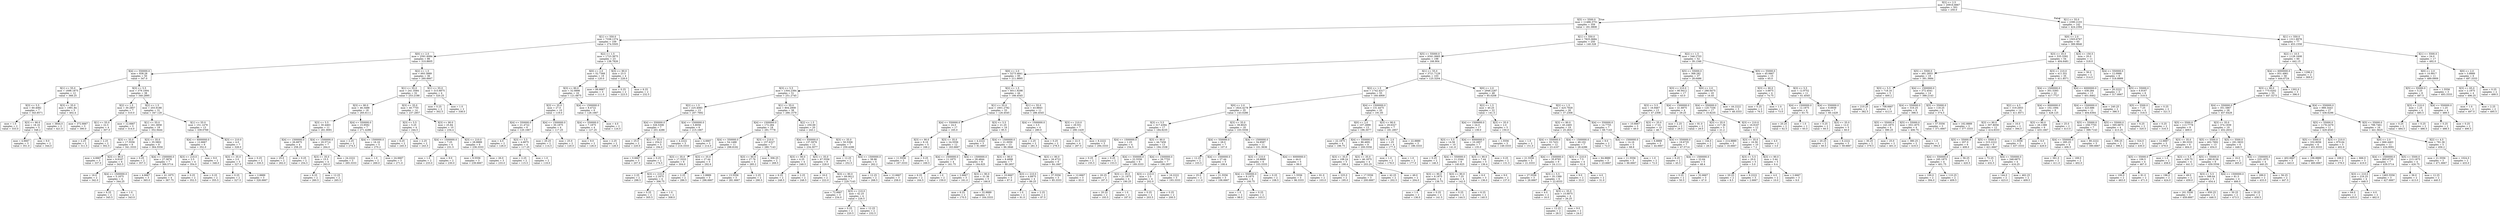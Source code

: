 digraph Tree {
node [shape=box] ;
0 [label="X[2] <= 2.5\nmse = 20916.6667\nsamples = 501\nvalue = 250.0"] ;
1 [label="X[5] <= 5500.0\nmse = 11486.3751\nsamples = 359\nvalue = 181.0808"] ;
0 -> 1 [labeldistance=2.5, labelangle=45, headlabel="True"] ;
2 [label="X[1] <= 550.0\nmse = 7338.1374\nsamples = 109\nvalue = 274.5505"] ;
1 -> 2 ;
3 [label="X[0] <= 2.0\nmse = 2591.6084\nsamples = 86\nvalue = 310.8605"] ;
2 -> 3 ;
4 [label="X[4] <= 550000.0\nmse = 838.28\nsamples = 50\nvalue = 347.0"] ;
3 -> 4 ;
5 [label="X[1] <= 55.0\nmse = 1698.1875\nsamples = 12\nvalue = 368.25"] ;
4 -> 5 ;
6 [label="X[3] <= 5.5\nmse = 60.4082\nsamples = 7\nvalue = 343.8571"] ;
5 -> 6 ;
7 [label="mse = 1.0\nsamples = 2\nvalue = 333.0"] ;
6 -> 7 ;
8 [label="X[3] <= 90.0\nmse = 18.16\nsamples = 5\nvalue = 348.2"] ;
6 -> 8 ;
9 [label="mse = 4.6667\nsamples = 3\nvalue = 351.0"] ;
8 -> 9 ;
10 [label="mse = 9.0\nsamples = 2\nvalue = 344.0"] ;
8 -> 10 ;
11 [label="X[3] <= 35.0\nmse = 1991.84\nsamples = 5\nvalue = 402.4"] ;
5 -> 11 ;
12 [label="mse = 3844.0\nsamples = 2\nvalue = 421.0"] ;
11 -> 12 ;
13 [label="mse = 372.6667\nsamples = 3\nvalue = 390.0"] ;
11 -> 13 ;
14 [label="X[3] <= 5.5\nmse = 379.1004\nsamples = 38\nvalue = 340.2895"] ;
4 -> 14 ;
15 [label="X[2] <= 1.5\nmse = 30.2857\nsamples = 7\nvalue = 310.0"] ;
14 -> 15 ;
16 [label="X[1] <= 55.0\nmse = 22.5\nsamples = 4\nvalue = 307.0"] ;
15 -> 16 ;
17 [label="mse = 2.25\nsamples = 2\nvalue = 311.5"] ;
16 -> 17 ;
18 [label="mse = 2.25\nsamples = 2\nvalue = 302.5"] ;
16 -> 18 ;
19 [label="mse = 12.6667\nsamples = 3\nvalue = 314.0"] ;
15 -> 19 ;
20 [label="X[2] <= 1.5\nmse = 203.9188\nsamples = 31\nvalue = 347.129"] ;
14 -> 20 ;
21 [label="X[1] <= 55.0\nmse = 161.3858\nsamples = 18\nvalue = 352.9444"] ;
20 -> 21 ;
22 [label="X[3] <= 35.0\nmse = 17.5556\nsamples = 9\nvalue = 341.3333"] ;
21 -> 22 ;
23 [label="mse = 4.6667\nsamples = 3\nvalue = 337.0"] ;
22 -> 23 ;
24 [label="X[3] <= 90.0\nmse = 9.9167\nsamples = 6\nvalue = 343.5"] ;
22 -> 24 ;
25 [label="mse = 16.0\nsamples = 2\nvalue = 342.0"] ;
24 -> 25 ;
26 [label="X[4] <= 1500000.0\nmse = 5.1875\nsamples = 4\nvalue = 344.25"] ;
24 -> 26 ;
27 [label="mse = 6.25\nsamples = 2\nvalue = 345.5"] ;
26 -> 27 ;
28 [label="mse = 1.0\nsamples = 2\nvalue = 343.0"] ;
26 -> 28 ;
29 [label="X[3] <= 35.0\nmse = 35.5802\nsamples = 9\nvalue = 364.5556"] ;
21 -> 29 ;
30 [label="mse = 0.25\nsamples = 2\nvalue = 357.5"] ;
29 -> 30 ;
31 [label="X[4] <= 1500000.0\nmse = 27.3878\nsamples = 7\nvalue = 366.5714"] ;
29 -> 31 ;
32 [label="mse = 4.6667\nsamples = 3\nvalue = 365.0"] ;
31 -> 32 ;
33 [label="mse = 41.1875\nsamples = 4\nvalue = 367.75"] ;
31 -> 33 ;
34 [label="X[1] <= 55.0\nmse = 151.1479\nsamples = 13\nvalue = 339.0769"] ;
20 -> 34 ;
35 [label="X[4] <= 6000000.0\nmse = 12.6667\nsamples = 6\nvalue = 352.0"] ;
34 -> 35 ;
36 [label="X[3] <= 210.0\nmse = 2.5\nsamples = 4\nvalue = 354.0"] ;
35 -> 36 ;
37 [label="mse = 0.25\nsamples = 2\nvalue = 352.5"] ;
36 -> 37 ;
38 [label="mse = 0.25\nsamples = 2\nvalue = 355.5"] ;
36 -> 38 ;
39 [label="mse = 9.0\nsamples = 2\nvalue = 348.0"] ;
35 -> 39 ;
40 [label="X[3] <= 210.0\nmse = 4.0\nsamples = 7\nvalue = 328.0"] ;
34 -> 40 ;
41 [label="X[3] <= 35.0\nmse = 2.0\nsamples = 5\nvalue = 327.0"] ;
40 -> 41 ;
42 [label="mse = 0.25\nsamples = 2\nvalue = 327.5"] ;
41 -> 42 ;
43 [label="mse = 2.8889\nsamples = 3\nvalue = 326.6667"] ;
41 -> 43 ;
44 [label="mse = 0.25\nsamples = 2\nvalue = 330.5"] ;
40 -> 44 ;
45 [label="X[2] <= 1.5\nmse = 693.3889\nsamples = 36\nvalue = 260.6667"] ;
3 -> 45 ;
46 [label="X[1] <= 55.0\nmse = 241.3584\nsamples = 32\nvalue = 253.2188"] ;
45 -> 46 ;
47 [label="X[3] <= 90.0\nmse = 46.3488\nsamples = 18\nvalue = 265.6111"] ;
46 -> 47 ;
48 [label="X[3] <= 5.5\nmse = 30.4463\nsamples = 11\nvalue = 261.9091"] ;
47 -> 48 ;
49 [label="X[4] <= 1500000.0\nmse = 26.6875\nsamples = 4\nvalue = 258.25"] ;
48 -> 49 ;
50 [label="mse = 25.0\nsamples = 2\nvalue = 262.0"] ;
49 -> 50 ;
51 [label="mse = 0.25\nsamples = 2\nvalue = 254.5"] ;
49 -> 51 ;
52 [label="X[4] <= 1500000.0\nmse = 20.5714\nsamples = 7\nvalue = 264.0"] ;
48 -> 52 ;
53 [label="X[3] <= 35.0\nmse = 15.5\nsamples = 4\nvalue = 263.0"] ;
52 -> 53 ;
54 [label="mse = 6.25\nsamples = 2\nvalue = 260.5"] ;
53 -> 54 ;
55 [label="mse = 12.25\nsamples = 2\nvalue = 265.5"] ;
53 -> 55 ;
56 [label="mse = 24.2222\nsamples = 3\nvalue = 265.3333"] ;
52 -> 56 ;
57 [label="X[4] <= 550000.0\nmse = 15.9592\nsamples = 7\nvalue = 271.4286"] ;
47 -> 57 ;
58 [label="mse = 2.25\nsamples = 2\nvalue = 274.5"] ;
57 -> 58 ;
59 [label="X[4] <= 1500000.0\nmse = 16.16\nsamples = 5\nvalue = 270.2"] ;
57 -> 59 ;
60 [label="mse = 1.0\nsamples = 2\nvalue = 269.0"] ;
59 -> 60 ;
61 [label="mse = 24.6667\nsamples = 3\nvalue = 271.0"] ;
59 -> 61 ;
62 [label="X[3] <= 35.0\nmse = 40.7755\nsamples = 14\nvalue = 237.2857"] ;
46 -> 62 ;
63 [label="X[3] <= 5.5\nmse = 5.25\nsamples = 4\nvalue = 244.5"] ;
62 -> 63 ;
64 [label="mse = 6.25\nsamples = 2\nvalue = 245.5"] ;
63 -> 64 ;
65 [label="mse = 2.25\nsamples = 2\nvalue = 243.5"] ;
63 -> 65 ;
66 [label="X[3] <= 90.0\nmse = 25.84\nsamples = 10\nvalue = 234.4"] ;
62 -> 66 ;
67 [label="X[4] <= 1500000.0\nmse = 7.25\nsamples = 4\nvalue = 231.5"] ;
66 -> 67 ;
68 [label="mse = 1.0\nsamples = 2\nvalue = 233.0"] ;
67 -> 68 ;
69 [label="mse = 9.0\nsamples = 2\nvalue = 230.0"] ;
67 -> 69 ;
70 [label="X[3] <= 210.0\nmse = 28.8889\nsamples = 6\nvalue = 236.3333"] ;
66 -> 70 ;
71 [label="mse = 9.5556\nsamples = 3\nvalue = 239.6667"] ;
70 -> 71 ;
72 [label="mse = 26.0\nsamples = 3\nvalue = 233.0"] ;
70 -> 72 ;
73 [label="X[1] <= 55.0\nmse = 315.6875\nsamples = 4\nvalue = 320.25"] ;
45 -> 73 ;
74 [label="mse = 0.25\nsamples = 2\nvalue = 302.5"] ;
73 -> 74 ;
75 [label="mse = 1.0\nsamples = 2\nvalue = 338.0"] ;
73 -> 75 ;
76 [label="X[2] <= 1.5\nmse = 1723.3875\nsamples = 23\nvalue = 138.7826"] ;
2 -> 76 ;
77 [label="X[0] <= 2.0\nmse = 52.7368\nsamples = 19\nvalue = 120.0"] ;
76 -> 77 ;
78 [label="X[3] <= 90.0\nmse = 32.0898\nsamples = 16\nvalue = 121.6875"] ;
77 -> 78 ;
79 [label="X[3] <= 35.0\nmse = 27.0\nsamples = 10\nvalue = 119.0"] ;
78 -> 79 ;
80 [label="X[4] <= 550000.0\nmse = 21.4722\nsamples = 6\nvalue = 120.1667"] ;
79 -> 80 ;
81 [label="mse = 4.0\nsamples = 2\nvalue = 126.0"] ;
80 -> 81 ;
82 [label="X[3] <= 5.5\nmse = 4.6875\nsamples = 4\nvalue = 117.25"] ;
80 -> 82 ;
83 [label="mse = 2.25\nsamples = 2\nvalue = 115.5"] ;
82 -> 83 ;
84 [label="mse = 1.0\nsamples = 2\nvalue = 119.0"] ;
82 -> 84 ;
85 [label="X[4] <= 1500000.0\nmse = 30.1875\nsamples = 4\nvalue = 117.25"] ;
79 -> 85 ;
86 [label="mse = 20.25\nsamples = 2\nvalue = 114.5"] ;
85 -> 86 ;
87 [label="mse = 25.0\nsamples = 2\nvalue = 120.0"] ;
85 -> 87 ;
88 [label="X[4] <= 1500000.0\nmse = 8.4722\nsamples = 6\nvalue = 126.1667"] ;
78 -> 88 ;
89 [label="X[4] <= 550000.0\nmse = 7.1875\nsamples = 4\nvalue = 127.25"] ;
88 -> 89 ;
90 [label="mse = 9.0\nsamples = 2\nvalue = 126.0"] ;
89 -> 90 ;
91 [label="mse = 2.25\nsamples = 2\nvalue = 128.5"] ;
89 -> 91 ;
92 [label="mse = 4.0\nsamples = 2\nvalue = 124.0"] ;
88 -> 92 ;
93 [label="mse = 66.6667\nsamples = 3\nvalue = 111.0"] ;
77 -> 93 ;
94 [label="X[3] <= 90.0\nmse = 23.5\nsamples = 4\nvalue = 228.0"] ;
76 -> 94 ;
95 [label="mse = 0.25\nsamples = 2\nvalue = 223.5"] ;
94 -> 95 ;
96 [label="mse = 6.25\nsamples = 2\nvalue = 232.5"] ;
94 -> 96 ;
97 [label="X[1] <= 550.0\nmse = 7825.0684\nsamples = 250\nvalue = 140.328"] ;
1 -> 97 ;
98 [label="X[5] <= 55000.0\nmse = 6341.0665\nsamples = 198\nvalue = 166.904"] ;
97 -> 98 ;
99 [label="X[0] <= 2.0\nmse = 5273.4841\nsamples = 95\nvalue = 211.9895"] ;
98 -> 99 ;
100 [label="X[3] <= 5.5\nmse = 1304.2384\nsamples = 51\nvalue = 251.2745"] ;
99 -> 100 ;
101 [label="X[2] <= 1.5\nmse = 225.4083\nsamples = 13\nvalue = 207.7692"] ;
100 -> 101 ;
102 [label="X[4] <= 550000.0\nmse = 326.5306\nsamples = 7\nvalue = 201.4286"] ;
101 -> 102 ;
103 [label="mse = 25.0\nsamples = 2\nvalue = 220.0"] ;
102 -> 103 ;
104 [label="X[1] <= 55.0\nmse = 254.0\nsamples = 5\nvalue = 194.0"] ;
102 -> 104 ;
105 [label="mse = 0.6667\nsamples = 3\nvalue = 207.0"] ;
104 -> 105 ;
106 [label="mse = 0.25\nsamples = 2\nvalue = 174.5"] ;
104 -> 106 ;
107 [label="X[4] <= 1500000.0\nmse = 5.8056\nsamples = 6\nvalue = 215.1667"] ;
101 -> 107 ;
108 [label="mse = 4.2222\nsamples = 3\nvalue = 216.3333"] ;
107 -> 108 ;
109 [label="mse = 4.6667\nsamples = 3\nvalue = 214.0"] ;
107 -> 109 ;
110 [label="X[1] <= 55.0\nmse = 804.2909\nsamples = 38\nvalue = 266.1579"] ;
100 -> 110 ;
111 [label="X[4] <= 1500000.0\nmse = 172.284\nsamples = 18\nvalue = 291.7778"] ;
110 -> 111 ;
112 [label="X[4] <= 550000.0\nmse = 54.1488\nsamples = 11\nvalue = 298.8182"] ;
111 -> 112 ;
113 [label="X[3] <= 35.0\nmse = 17.3333\nsamples = 6\nvalue = 304.0"] ;
112 -> 113 ;
114 [label="mse = 2.25\nsamples = 2\nvalue = 298.5"] ;
113 -> 114 ;
115 [label="X[3] <= 210.0\nmse = 2.1875\nsamples = 4\nvalue = 306.75"] ;
113 -> 115 ;
116 [label="mse = 0.25\nsamples = 2\nvalue = 305.5"] ;
115 -> 116 ;
117 [label="mse = 1.0\nsamples = 2\nvalue = 308.0"] ;
115 -> 117 ;
118 [label="X[3] <= 35.0\nmse = 27.44\nsamples = 5\nvalue = 292.6"] ;
112 -> 118 ;
119 [label="mse = 2.25\nsamples = 2\nvalue = 286.5"] ;
118 -> 119 ;
120 [label="mse = 2.8889\nsamples = 3\nvalue = 296.6667"] ;
118 -> 120 ;
121 [label="X[3] <= 210.0\nmse = 157.6327\nsamples = 7\nvalue = 280.7143"] ;
111 -> 121 ;
122 [label="X[3] <= 90.0\nmse = 27.76\nsamples = 5\nvalue = 285.2"] ;
121 -> 122 ;
123 [label="mse = 13.5556\nsamples = 3\nvalue = 281.6667"] ;
122 -> 123 ;
124 [label="mse = 2.25\nsamples = 2\nvalue = 290.5"] ;
122 -> 124 ;
125 [label="mse = 306.25\nsamples = 2\nvalue = 269.5"] ;
121 -> 125 ;
126 [label="X[2] <= 1.5\nmse = 250.69\nsamples = 20\nvalue = 243.1"] ;
110 -> 126 ;
127 [label="X[4] <= 550000.0\nmse = 137.5976\nsamples = 13\nvalue = 234.3077"] ;
126 -> 127 ;
128 [label="X[3] <= 90.0\nmse = 4.25\nsamples = 4\nvalue = 248.5"] ;
127 -> 128 ;
129 [label="mse = 6.25\nsamples = 2\nvalue = 248.5"] ;
128 -> 129 ;
130 [label="mse = 2.25\nsamples = 2\nvalue = 248.5"] ;
128 -> 130 ;
131 [label="X[3] <= 35.0\nmse = 67.5556\nsamples = 9\nvalue = 228.0"] ;
127 -> 131 ;
132 [label="mse = 16.0\nsamples = 2\nvalue = 222.0"] ;
131 -> 132 ;
133 [label="X[3] <= 90.0\nmse = 69.0612\nsamples = 7\nvalue = 229.7143"] ;
131 -> 133 ;
134 [label="mse = 72.6667\nsamples = 3\nvalue = 234.0"] ;
133 -> 134 ;
135 [label="X[3] <= 210.0\nmse = 42.25\nsamples = 4\nvalue = 226.5"] ;
133 -> 135 ;
136 [label="mse = 0.25\nsamples = 2\nvalue = 220.5"] ;
135 -> 136 ;
137 [label="mse = 12.25\nsamples = 2\nvalue = 232.5"] ;
135 -> 137 ;
138 [label="X[3] <= 35.0\nmse = 50.5306\nsamples = 7\nvalue = 259.4286"] ;
126 -> 138 ;
139 [label="mse = 12.25\nsamples = 2\nvalue = 252.5"] ;
138 -> 139 ;
140 [label="X[4] <= 1500000.0\nmse = 38.96\nsamples = 5\nvalue = 262.2"] ;
138 -> 140 ;
141 [label="mse = 12.25\nsamples = 2\nvalue = 268.5"] ;
140 -> 141 ;
142 [label="mse = 12.6667\nsamples = 3\nvalue = 258.0"] ;
140 -> 142 ;
143 [label="X[2] <= 1.5\nmse = 6011.9298\nsamples = 44\nvalue = 166.4545"] ;
99 -> 143 ;
144 [label="X[1] <= 55.0\nmse = 1601.2782\nsamples = 33\nvalue = 126.4545"] ;
143 -> 144 ;
145 [label="X[4] <= 550000.0\nmse = 24.0\nsamples = 17\nvalue = 165.0"] ;
144 -> 145 ;
146 [label="X[3] <= 90.0\nmse = 8.16\nsamples = 5\nvalue = 168.2"] ;
145 -> 146 ;
147 [label="mse = 11.5556\nsamples = 3\nvalue = 167.3333"] ;
146 -> 147 ;
148 [label="mse = 0.25\nsamples = 2\nvalue = 169.5"] ;
146 -> 148 ;
149 [label="X[3] <= 35.0\nmse = 24.5556\nsamples = 12\nvalue = 163.6667"] ;
145 -> 149 ;
150 [label="X[4] <= 1500000.0\nmse = 11.1875\nsamples = 4\nvalue = 161.75"] ;
149 -> 150 ;
151 [label="mse = 6.25\nsamples = 2\nvalue = 164.5"] ;
150 -> 151 ;
152 [label="mse = 1.0\nsamples = 2\nvalue = 159.0"] ;
150 -> 152 ;
153 [label="X[4] <= 1500000.0\nmse = 28.4844\nsamples = 8\nvalue = 164.625"] ;
149 -> 153 ;
154 [label="mse = 2.6667\nsamples = 3\nvalue = 161.0"] ;
153 -> 154 ;
155 [label="X[3] <= 90.0\nmse = 31.36\nsamples = 5\nvalue = 166.8"] ;
153 -> 155 ;
156 [label="mse = 6.25\nsamples = 2\nvalue = 170.5"] ;
155 -> 156 ;
157 [label="mse = 32.8889\nsamples = 3\nvalue = 164.3333"] ;
155 -> 157 ;
158 [label="X[3] <= 5.5\nmse = 21.25\nsamples = 16\nvalue = 85.5"] ;
144 -> 158 ;
159 [label="mse = 4.2222\nsamples = 3\nvalue = 81.6667"] ;
158 -> 159 ;
160 [label="X[4] <= 1500000.0\nmse = 21.0059\nsamples = 13\nvalue = 86.3846"] ;
158 -> 160 ;
161 [label="X[3] <= 90.0\nmse = 8.4898\nsamples = 7\nvalue = 88.2857"] ;
160 -> 161 ;
162 [label="mse = 10.6667\nsamples = 3\nvalue = 87.0"] ;
161 -> 162 ;
163 [label="X[3] <= 210.0\nmse = 4.6875\nsamples = 4\nvalue = 89.25"] ;
161 -> 163 ;
164 [label="mse = 1.0\nsamples = 2\nvalue = 91.0"] ;
163 -> 164 ;
165 [label="mse = 2.25\nsamples = 2\nvalue = 87.5"] ;
163 -> 165 ;
166 [label="X[3] <= 90.0\nmse = 26.4722\nsamples = 6\nvalue = 84.1667"] ;
160 -> 166 ;
167 [label="mse = 37.5556\nsamples = 3\nvalue = 85.3333"] ;
166 -> 167 ;
168 [label="mse = 12.6667\nsamples = 3\nvalue = 83.0"] ;
166 -> 168 ;
169 [label="X[1] <= 55.0\nmse = 43.8843\nsamples = 11\nvalue = 286.4545"] ;
143 -> 169 ;
170 [label="X[4] <= 1500000.0\nmse = 3.5\nsamples = 4\nvalue = 280.0"] ;
169 -> 170 ;
171 [label="mse = 2.25\nsamples = 2\nvalue = 281.5"] ;
170 -> 171 ;
172 [label="mse = 0.25\nsamples = 2\nvalue = 278.5"] ;
170 -> 172 ;
173 [label="X[3] <= 210.0\nmse = 29.551\nsamples = 7\nvalue = 290.1429"] ;
169 -> 173 ;
174 [label="mse = 22.5\nsamples = 4\nvalue = 287.0"] ;
173 -> 174 ;
175 [label="mse = 8.2222\nsamples = 3\nvalue = 294.3333"] ;
173 -> 175 ;
176 [label="X[1] <= 55.0\nmse = 3721.7129\nsamples = 103\nvalue = 125.3204"] ;
98 -> 176 ;
177 [label="X[2] <= 1.5\nmse = 1742.4317\nsamples = 55\nvalue = 160.4909"] ;
176 -> 177 ;
178 [label="X[0] <= 2.0\nmse = 1824.4278\nsamples = 35\nvalue = 143.0286"] ;
177 -> 178 ;
179 [label="X[3] <= 5.5\nmse = 317.4394\nsamples = 17\nvalue = 184.8235"] ;
178 -> 179 ;
180 [label="X[4] <= 1500000.0\nmse = 1.25\nsamples = 4\nvalue = 154.5"] ;
179 -> 180 ;
181 [label="mse = 0.25\nsamples = 2\nvalue = 155.5"] ;
180 -> 181 ;
182 [label="mse = 0.25\nsamples = 2\nvalue = 153.5"] ;
180 -> 182 ;
183 [label="X[3] <= 90.0\nmse = 44.7456\nsamples = 13\nvalue = 194.1538"] ;
179 -> 183 ;
184 [label="X[4] <= 550000.0\nmse = 22.5556\nsamples = 6\nvalue = 189.3333"] ;
183 -> 184 ;
185 [label="mse = 20.25\nsamples = 2\nvalue = 187.5"] ;
184 -> 185 ;
186 [label="X[3] <= 35.0\nmse = 21.1875\nsamples = 4\nvalue = 190.25"] ;
184 -> 186 ;
187 [label="mse = 20.25\nsamples = 2\nvalue = 193.5"] ;
186 -> 187 ;
188 [label="mse = 1.0\nsamples = 2\nvalue = 187.0"] ;
186 -> 188 ;
189 [label="X[4] <= 1500000.0\nmse = 26.7755\nsamples = 7\nvalue = 198.2857"] ;
183 -> 189 ;
190 [label="X[3] <= 210.0\nmse = 2.5\nsamples = 4\nvalue = 202.0"] ;
189 -> 190 ;
191 [label="mse = 0.25\nsamples = 2\nvalue = 203.5"] ;
190 -> 191 ;
192 [label="mse = 0.25\nsamples = 2\nvalue = 200.5"] ;
190 -> 192 ;
193 [label="mse = 16.2222\nsamples = 3\nvalue = 193.3333"] ;
189 -> 193 ;
194 [label="X[3] <= 35.0\nmse = 39.8025\nsamples = 18\nvalue = 103.5556"] ;
178 -> 194 ;
195 [label="X[4] <= 550000.0\nmse = 28.0\nsamples = 7\nvalue = 107.0"] ;
194 -> 195 ;
196 [label="mse = 12.25\nsamples = 2\nvalue = 103.5"] ;
195 -> 196 ;
197 [label="X[4] <= 1500000.0\nmse = 27.44\nsamples = 5\nvalue = 108.4"] ;
195 -> 197 ;
198 [label="mse = 25.0\nsamples = 2\nvalue = 111.0"] ;
197 -> 198 ;
199 [label="mse = 21.5556\nsamples = 3\nvalue = 106.6667"] ;
197 -> 199 ;
200 [label="X[4] <= 1500000.0\nmse = 34.9587\nsamples = 11\nvalue = 101.3636"] ;
194 -> 200 ;
201 [label="X[3] <= 210.0\nmse = 18.8889\nsamples = 6\nvalue = 103.3333"] ;
200 -> 201 ;
202 [label="X[4] <= 550000.0\nmse = 8.1875\nsamples = 4\nvalue = 100.75"] ;
201 -> 202 ;
203 [label="mse = 1.0\nsamples = 2\nvalue = 98.0"] ;
202 -> 203 ;
204 [label="mse = 0.25\nsamples = 2\nvalue = 103.5"] ;
202 -> 204 ;
205 [label="mse = 0.25\nsamples = 2\nvalue = 108.5"] ;
201 -> 205 ;
206 [label="X[4] <= 6000000.0\nmse = 44.0\nsamples = 5\nvalue = 99.0"] ;
200 -> 206 ;
207 [label="mse = 1.5556\nsamples = 3\nvalue = 96.3333"] ;
206 -> 207 ;
208 [label="mse = 81.0\nsamples = 2\nvalue = 103.0"] ;
206 -> 208 ;
209 [label="X[4] <= 1500000.0\nmse = 131.4475\nsamples = 20\nvalue = 191.05"] ;
177 -> 209 ;
210 [label="X[0] <= 2.0\nmse = 107.2899\nsamples = 13\nvalue = 196.3077"] ;
209 -> 210 ;
211 [label="mse = 22.1875\nsamples = 4\nvalue = 186.75"] ;
210 -> 211 ;
212 [label="X[4] <= 550000.0\nmse = 86.4691\nsamples = 9\nvalue = 200.5556"] ;
210 -> 212 ;
213 [label="X[3] <= 35.0\nmse = 108.24\nsamples = 5\nvalue = 198.4"] ;
212 -> 213 ;
214 [label="mse = 225.0\nsamples = 2\nvalue = 195.0"] ;
213 -> 214 ;
215 [label="mse = 17.5556\nsamples = 3\nvalue = 200.6667"] ;
213 -> 215 ;
216 [label="X[3] <= 35.0\nmse = 46.1875\nsamples = 4\nvalue = 203.25"] ;
212 -> 216 ;
217 [label="mse = 42.25\nsamples = 2\nvalue = 202.5"] ;
216 -> 217 ;
218 [label="mse = 49.0\nsamples = 2\nvalue = 204.0"] ;
216 -> 218 ;
219 [label="X[3] <= 90.0\nmse = 29.6327\nsamples = 7\nvalue = 181.2857"] ;
209 -> 219 ;
220 [label="X[0] <= 2.0\nmse = 1.25\nsamples = 4\nvalue = 177.5"] ;
219 -> 220 ;
221 [label="mse = 1.0\nsamples = 2\nvalue = 178.0"] ;
220 -> 221 ;
222 [label="mse = 1.0\nsamples = 2\nvalue = 177.0"] ;
220 -> 222 ;
223 [label="mse = 22.8889\nsamples = 3\nvalue = 186.3333"] ;
219 -> 223 ;
224 [label="X[0] <= 2.0\nmse = 2948.2287\nsamples = 48\nvalue = 85.0208"] ;
176 -> 224 ;
225 [label="X[2] <= 1.5\nmse = 40.25\nsamples = 22\nvalue = 141.5"] ;
224 -> 225 ;
226 [label="X[4] <= 1500000.0\nmse = 24.0\nsamples = 17\nvalue = 139.0"] ;
225 -> 226 ;
227 [label="X[3] <= 5.5\nmse = 14.56\nsamples = 10\nvalue = 141.8"] ;
226 -> 227 ;
228 [label="mse = 0.25\nsamples = 2\nvalue = 146.5"] ;
227 -> 228 ;
229 [label="X[4] <= 550000.0\nmse = 11.2344\nsamples = 8\nvalue = 140.625"] ;
227 -> 229 ;
230 [label="X[3] <= 90.0\nmse = 8.1875\nsamples = 4\nvalue = 138.75"] ;
229 -> 230 ;
231 [label="mse = 1.0\nsamples = 2\nvalue = 136.0"] ;
230 -> 231 ;
232 [label="mse = 0.25\nsamples = 2\nvalue = 141.5"] ;
230 -> 232 ;
233 [label="X[3] <= 90.0\nmse = 7.25\nsamples = 4\nvalue = 142.5"] ;
229 -> 233 ;
234 [label="mse = 0.25\nsamples = 2\nvalue = 144.5"] ;
233 -> 234 ;
235 [label="mse = 6.25\nsamples = 2\nvalue = 140.5"] ;
233 -> 235 ;
236 [label="X[4] <= 6000000.0\nmse = 10.2857\nsamples = 7\nvalue = 135.0"] ;
226 -> 236 ;
237 [label="X[3] <= 90.0\nmse = 7.44\nsamples = 5\nvalue = 136.4"] ;
236 -> 237 ;
238 [label="mse = 6.0\nsamples = 3\nvalue = 136.0"] ;
237 -> 238 ;
239 [label="mse = 9.0\nsamples = 2\nvalue = 137.0"] ;
237 -> 239 ;
240 [label="mse = 0.25\nsamples = 2\nvalue = 131.5"] ;
236 -> 240 ;
241 [label="X[3] <= 35.0\nmse = 2.0\nsamples = 5\nvalue = 150.0"] ;
225 -> 241 ;
242 [label="mse = 1.5556\nsamples = 3\nvalue = 149.3333"] ;
241 -> 242 ;
243 [label="mse = 1.0\nsamples = 2\nvalue = 151.0"] ;
241 -> 243 ;
244 [label="X[2] <= 1.5\nmse = 425.7929\nsamples = 26\nvalue = 37.2308"] ;
224 -> 244 ;
245 [label="X[3] <= 90.0\nmse = 45.2465\nsamples = 19\nvalue = 25.2632"] ;
244 -> 245 ;
246 [label="X[4] <= 550000.0\nmse = 33.7431\nsamples = 12\nvalue = 23.4167"] ;
245 -> 246 ;
247 [label="mse = 21.5556\nsamples = 3\nvalue = 21.3333"] ;
246 -> 247 ;
248 [label="X[4] <= 1500000.0\nmse = 35.8765\nsamples = 9\nvalue = 24.1111"] ;
246 -> 248 ;
249 [label="mse = 27.5556\nsamples = 3\nvalue = 26.6667"] ;
248 -> 249 ;
250 [label="X[3] <= 5.5\nmse = 35.1389\nsamples = 6\nvalue = 22.8333"] ;
248 -> 250 ;
251 [label="mse = 4.0\nsamples = 2\nvalue = 16.0"] ;
250 -> 251 ;
252 [label="X[3] <= 35.0\nmse = 15.6875\nsamples = 4\nvalue = 26.25"] ;
250 -> 252 ;
253 [label="mse = 12.25\nsamples = 2\nvalue = 28.5"] ;
252 -> 253 ;
254 [label="mse = 9.0\nsamples = 2\nvalue = 24.0"] ;
252 -> 254 ;
255 [label="X[4] <= 1500000.0\nmse = 49.102\nsamples = 7\nvalue = 28.4286"] ;
245 -> 255 ;
256 [label="X[3] <= 210.0\nmse = 7.5\nsamples = 4\nvalue = 32.0"] ;
255 -> 256 ;
257 [label="mse = 9.0\nsamples = 2\nvalue = 33.0"] ;
256 -> 257 ;
258 [label="mse = 4.0\nsamples = 2\nvalue = 31.0"] ;
256 -> 258 ;
259 [label="mse = 64.8889\nsamples = 3\nvalue = 23.6667"] ;
255 -> 259 ;
260 [label="X[4] <= 550000.0\nmse = 14.7755\nsamples = 7\nvalue = 69.7143"] ;
244 -> 260 ;
261 [label="mse = 9.0\nsamples = 2\nvalue = 72.0"] ;
260 -> 261 ;
262 [label="X[4] <= 1500000.0\nmse = 14.16\nsamples = 5\nvalue = 68.8"] ;
260 -> 262 ;
263 [label="mse = 11.5556\nsamples = 3\nvalue = 66.6667"] ;
262 -> 263 ;
264 [label="mse = 1.0\nsamples = 2\nvalue = 72.0"] ;
262 -> 264 ;
265 [label="X[2] <= 1.5\nmse = 546.2703\nsamples = 52\nvalue = 39.1346"] ;
97 -> 265 ;
266 [label="X[5] <= 55000.0\nmse = 368.282\nsamples = 37\nvalue = 28.6486"] ;
265 -> 266 ;
267 [label="X[3] <= 210.0\nmse = 80.9412\nsamples = 17\nvalue = 43.0"] ;
266 -> 267 ;
268 [label="X[3] <= 5.5\nmse = 16.9467\nsamples = 13\nvalue = 47.2308"] ;
267 -> 268 ;
269 [label="mse = 10.6667\nsamples = 3\nvalue = 49.0"] ;
268 -> 269 ;
270 [label="X[3] <= 35.0\nmse = 17.61\nsamples = 10\nvalue = 46.7"] ;
268 -> 270 ;
271 [label="mse = 6.8889\nsamples = 3\nvalue = 44.6667"] ;
270 -> 271 ;
272 [label="X[4] <= 550000.0\nmse = 19.6735\nsamples = 7\nvalue = 47.5714"] ;
270 -> 272 ;
273 [label="mse = 6.25\nsamples = 2\nvalue = 45.5"] ;
272 -> 273 ;
274 [label="X[4] <= 1500000.0\nmse = 22.64\nsamples = 5\nvalue = 48.4"] ;
272 -> 274 ;
275 [label="mse = 0.25\nsamples = 2\nvalue = 50.5"] ;
274 -> 275 ;
276 [label="mse = 32.6667\nsamples = 3\nvalue = 47.0"] ;
274 -> 276 ;
277 [label="X[4] <= 1500000.0\nmse = 41.6875\nsamples = 4\nvalue = 29.25"] ;
267 -> 277 ;
278 [label="mse = 2.25\nsamples = 2\nvalue = 29.5"] ;
277 -> 278 ;
279 [label="mse = 81.0\nsamples = 2\nvalue = 29.0"] ;
277 -> 279 ;
280 [label="X[0] <= 2.0\nmse = 288.6475\nsamples = 20\nvalue = 16.45"] ;
266 -> 280 ;
281 [label="X[4] <= 550000.0\nmse = 120.7336\nsamples = 17\nvalue = 10.8235"] ;
280 -> 281 ;
282 [label="X[3] <= 35.0\nmse = 217.36\nsamples = 5\nvalue = 21.2"] ;
281 -> 282 ;
283 [label="mse = 144.0\nsamples = 2\nvalue = 28.0"] ;
282 -> 283 ;
284 [label="mse = 214.8889\nsamples = 3\nvalue = 16.6667"] ;
282 -> 284 ;
285 [label="X[3] <= 210.0\nmse = 16.9167\nsamples = 12\nvalue = 6.5"] ;
281 -> 285 ;
286 [label="X[3] <= 35.0\nmse = 16.56\nsamples = 10\nvalue = 7.2"] ;
285 -> 286 ;
287 [label="X[3] <= 5.5\nmse = 20.0\nsamples = 5\nvalue = 5.0"] ;
286 -> 287 ;
288 [label="mse = 20.25\nsamples = 2\nvalue = 8.5"] ;
287 -> 288 ;
289 [label="mse = 6.2222\nsamples = 3\nvalue = 2.6667"] ;
287 -> 289 ;
290 [label="X[3] <= 90.0\nmse = 3.44\nsamples = 5\nvalue = 9.4"] ;
286 -> 290 ;
291 [label="mse = 4.0\nsamples = 2\nvalue = 10.0"] ;
290 -> 291 ;
292 [label="mse = 2.6667\nsamples = 3\nvalue = 9.0"] ;
290 -> 292 ;
293 [label="mse = 4.0\nsamples = 2\nvalue = 3.0"] ;
285 -> 293 ;
294 [label="mse = 44.2222\nsamples = 3\nvalue = 48.3333"] ;
280 -> 294 ;
295 [label="X[5] <= 55000.0\nmse = 45.0667\nsamples = 15\nvalue = 65.0"] ;
265 -> 295 ;
296 [label="X[3] <= 90.0\nmse = 3.6875\nsamples = 4\nvalue = 74.75"] ;
295 -> 296 ;
297 [label="mse = 0.25\nsamples = 2\nvalue = 76.5"] ;
296 -> 297 ;
298 [label="mse = 1.0\nsamples = 2\nvalue = 73.0"] ;
296 -> 298 ;
299 [label="X[3] <= 5.5\nmse = 12.9752\nsamples = 11\nvalue = 61.4545"] ;
295 -> 299 ;
300 [label="X[4] <= 1500000.0\nmse = 12.1875\nsamples = 4\nvalue = 63.75"] ;
299 -> 300 ;
301 [label="mse = 20.25\nsamples = 2\nvalue = 62.5"] ;
300 -> 301 ;
302 [label="mse = 1.0\nsamples = 2\nvalue = 65.0"] ;
300 -> 302 ;
303 [label="X[4] <= 550000.0\nmse = 8.6939\nsamples = 7\nvalue = 60.1429"] ;
299 -> 303 ;
304 [label="mse = 0.25\nsamples = 2\nvalue = 60.5"] ;
303 -> 304 ;
305 [label="X[3] <= 35.0\nmse = 12.0\nsamples = 5\nvalue = 60.0"] ;
303 -> 305 ;
306 [label="mse = 20.25\nsamples = 2\nvalue = 60.5"] ;
305 -> 306 ;
307 [label="mse = 6.2222\nsamples = 3\nvalue = 59.6667"] ;
305 -> 307 ;
308 [label="X[1] <= 55.0\nmse = 2390.2103\nsamples = 142\nvalue = 424.2394"] ;
0 -> 308 [labeldistance=2.5, labelangle=-45, headlabel="False"] ;
309 [label="X[0] <= 2.0\nmse = 1503.6767\nsamples = 65\nvalue = 389.9846"] ;
308 -> 309 ;
310 [label="X[3] <= 35.0\nmse = 535.3392\nsamples = 54\nvalue = 404.6481"] ;
309 -> 310 ;
311 [label="X[5] <= 5500.0\nmse = 491.2853\nsamples = 19\nvalue = 391.3684"] ;
310 -> 311 ;
312 [label="X[3] <= 5.5\nmse = 718.16\nsamples = 5\nvalue = 400.2"] ;
311 -> 312 ;
313 [label="mse = 210.25\nsamples = 2\nvalue = 382.5"] ;
312 -> 313 ;
314 [label="mse = 708.6667\nsamples = 3\nvalue = 412.0"] ;
312 -> 314 ;
315 [label="X[4] <= 1500000.0\nmse = 372.4541\nsamples = 14\nvalue = 388.2143"] ;
311 -> 315 ;
316 [label="X[4] <= 550000.0\nmse = 316.25\nsamples = 8\nvalue = 398.5"] ;
315 -> 316 ;
317 [label="X[5] <= 55000.0\nmse = 143.1875\nsamples = 4\nvalue = 390.25"] ;
316 -> 317 ;
318 [label="mse = 30.25\nsamples = 2\nvalue = 379.5"] ;
317 -> 318 ;
319 [label="mse = 25.0\nsamples = 2\nvalue = 401.0"] ;
317 -> 319 ;
320 [label="X[5] <= 55000.0\nmse = 353.1875\nsamples = 4\nvalue = 406.75"] ;
316 -> 320 ;
321 [label="mse = 380.25\nsamples = 2\nvalue = 419.5"] ;
320 -> 321 ;
322 [label="mse = 1.0\nsamples = 2\nvalue = 394.0"] ;
320 -> 322 ;
323 [label="X[5] <= 55000.0\nmse = 118.25\nsamples = 6\nvalue = 374.5"] ;
315 -> 323 ;
324 [label="mse = 57.5556\nsamples = 3\nvalue = 371.6667"] ;
323 -> 324 ;
325 [label="mse = 162.8889\nsamples = 3\nvalue = 377.3333"] ;
323 -> 325 ;
326 [label="X[3] <= 210.0\nmse = 411.551\nsamples = 35\nvalue = 411.8571"] ;
310 -> 326 ;
327 [label="X[4] <= 1500000.0\nmse = 301.5393\nsamples = 22\nvalue = 417.7727"] ;
326 -> 327 ;
328 [label="X[2] <= 4.5\nmse = 319.2653\nsamples = 14\nvalue = 411.8571"] ;
327 -> 328 ;
329 [label="X[3] <= 90.0\nmse = 307.8056\nsamples = 12\nvalue = 414.8333"] ;
328 -> 329 ;
330 [label="X[5] <= 55000.0\nmse = 207.0\nsamples = 6\nvalue = 408.0"] ;
329 -> 330 ;
331 [label="X[4] <= 550000.0\nmse = 165.1875\nsamples = 4\nvalue = 401.75"] ;
330 -> 331 ;
332 [label="mse = 100.0\nsamples = 2\nvalue = 394.0"] ;
331 -> 332 ;
333 [label="mse = 110.25\nsamples = 2\nvalue = 409.5"] ;
331 -> 333 ;
334 [label="mse = 56.25\nsamples = 2\nvalue = 420.5"] ;
330 -> 334 ;
335 [label="X[5] <= 5500.0\nmse = 315.2222\nsamples = 6\nvalue = 421.6667"] ;
329 -> 335 ;
336 [label="mse = 72.25\nsamples = 2\nvalue = 432.5"] ;
335 -> 336 ;
337 [label="X[4] <= 550000.0\nmse = 348.6875\nsamples = 4\nvalue = 416.25"] ;
335 -> 337 ;
338 [label="mse = 144.0\nsamples = 2\nvalue = 423.0"] ;
337 -> 338 ;
339 [label="mse = 462.25\nsamples = 2\nvalue = 409.5"] ;
337 -> 339 ;
340 [label="mse = 16.0\nsamples = 2\nvalue = 394.0"] ;
328 -> 340 ;
341 [label="X[4] <= 6000000.0\nmse = 102.1094\nsamples = 8\nvalue = 428.125"] ;
327 -> 341 ;
342 [label="X[3] <= 90.0\nmse = 26.1389\nsamples = 6\nvalue = 433.1667"] ;
341 -> 342 ;
343 [label="mse = 11.5556\nsamples = 3\nvalue = 437.3333"] ;
342 -> 343 ;
344 [label="mse = 6.0\nsamples = 3\nvalue = 429.0"] ;
342 -> 344 ;
345 [label="mse = 25.0\nsamples = 2\nvalue = 413.0"] ;
341 -> 345 ;
346 [label="X[4] <= 6000000.0\nmse = 438.284\nsamples = 13\nvalue = 401.8462"] ;
326 -> 346 ;
347 [label="X[4] <= 1500000.0\nmse = 423.686\nsamples = 11\nvalue = 404.6364"] ;
346 -> 347 ;
348 [label="X[5] <= 55000.0\nmse = 258.7755\nsamples = 7\nvalue = 399.7143"] ;
347 -> 348 ;
349 [label="X[4] <= 550000.0\nmse = 285.25\nsamples = 4\nvalue = 406.5"] ;
348 -> 349 ;
350 [label="mse = 361.0\nsamples = 2\nvalue = 411.0"] ;
349 -> 350 ;
351 [label="mse = 169.0\nsamples = 2\nvalue = 402.0"] ;
349 -> 351 ;
352 [label="mse = 80.2222\nsamples = 3\nvalue = 390.6667"] ;
348 -> 352 ;
353 [label="X[5] <= 55000.0\nmse = 595.6875\nsamples = 4\nvalue = 413.25"] ;
347 -> 353 ;
354 [label="mse = 306.25\nsamples = 2\nvalue = 396.5"] ;
353 -> 354 ;
355 [label="mse = 324.0\nsamples = 2\nvalue = 430.0"] ;
353 -> 355 ;
356 [label="mse = 240.25\nsamples = 2\nvalue = 386.5"] ;
346 -> 356 ;
357 [label="X[3] <= 150.5\nmse = 20.0\nsamples = 11\nvalue = 318.0"] ;
309 -> 357 ;
358 [label="mse = 36.0\nsamples = 2\nvalue = 314.0"] ;
357 -> 358 ;
359 [label="X[4] <= 550000.0\nmse = 12.0988\nsamples = 9\nvalue = 318.8889"] ;
357 -> 359 ;
360 [label="mse = 20.2222\nsamples = 3\nvalue = 317.6667"] ;
359 -> 360 ;
361 [label="X[5] <= 55000.0\nmse = 6.9167\nsamples = 6\nvalue = 319.5"] ;
359 -> 361 ;
362 [label="X[5] <= 5500.0\nmse = 7.25\nsamples = 4\nvalue = 318.5"] ;
361 -> 362 ;
363 [label="mse = 6.25\nsamples = 2\nvalue = 320.5"] ;
362 -> 363 ;
364 [label="mse = 0.25\nsamples = 2\nvalue = 316.5"] ;
362 -> 364 ;
365 [label="mse = 0.25\nsamples = 2\nvalue = 321.5"] ;
361 -> 365 ;
366 [label="X[1] <= 550.0\nmse = 1311.8978\nsamples = 77\nvalue = 453.1558"] ;
308 -> 366 ;
367 [label="X[2] <= 10.5\nmse = 1128.1608\nsamples = 60\nvalue = 442.15"] ;
366 -> 367 ;
368 [label="X[4] <= 6000000.0\nmse = 931.4961\nsamples = 58\nvalue = 444.6724"] ;
367 -> 368 ;
369 [label="X[3] <= 90.0\nmse = 775.0202\nsamples = 55\nvalue = 447.3273"] ;
368 -> 369 ;
370 [label="X[4] <= 550000.0\nmse = 351.5867\nsamples = 28\nvalue = 457.6429"] ;
369 -> 370 ;
371 [label="X[5] <= 5500.0\nmse = 113.7778\nsamples = 9\nvalue = 469.0"] ;
370 -> 371 ;
372 [label="mse = 12.6667\nsamples = 3\nvalue = 479.0"] ;
371 -> 372 ;
373 [label="X[3] <= 35.0\nmse = 89.3333\nsamples = 6\nvalue = 464.0"] ;
371 -> 373 ;
374 [label="X[5] <= 55000.0\nmse = 106.5\nsamples = 4\nvalue = 467.0"] ;
373 -> 374 ;
375 [label="mse = 100.0\nsamples = 2\nvalue = 463.0"] ;
374 -> 375 ;
376 [label="mse = 81.0\nsamples = 2\nvalue = 471.0"] ;
374 -> 376 ;
377 [label="mse = 1.0\nsamples = 2\nvalue = 458.0"] ;
373 -> 377 ;
378 [label="X[3] <= 35.0\nmse = 374.1939\nsamples = 19\nvalue = 452.2632"] ;
370 -> 378 ;
379 [label="X[5] <= 5500.0\nmse = 402.7692\nsamples = 13\nvalue = 454.0"] ;
378 -> 379 ;
380 [label="X[3] <= 5.5\nmse = 428.75\nsamples = 4\nvalue = 441.5"] ;
379 -> 380 ;
381 [label="mse = 196.0\nsamples = 2\nvalue = 424.0"] ;
380 -> 381 ;
382 [label="mse = 49.0\nsamples = 2\nvalue = 459.0"] ;
380 -> 382 ;
383 [label="X[5] <= 55000.0\nmse = 290.9136\nsamples = 9\nvalue = 459.5556"] ;
379 -> 383 ;
384 [label="X[3] <= 5.5\nmse = 398.64\nsamples = 5\nvalue = 454.4"] ;
383 -> 384 ;
385 [label="mse = 161.5556\nsamples = 3\nvalue = 459.6667"] ;
384 -> 385 ;
386 [label="mse = 650.25\nsamples = 2\nvalue = 446.5"] ;
384 -> 386 ;
387 [label="X[4] <= 1500000.0\nmse = 81.5\nsamples = 4\nvalue = 466.0"] ;
383 -> 387 ;
388 [label="mse = 30.25\nsamples = 2\nvalue = 473.5"] ;
387 -> 388 ;
389 [label="mse = 20.25\nsamples = 2\nvalue = 458.5"] ;
387 -> 389 ;
390 [label="X[5] <= 5500.0\nmse = 291.5833\nsamples = 6\nvalue = 448.5"] ;
378 -> 390 ;
391 [label="mse = 16.0\nsamples = 2\nvalue = 465.0"] ;
390 -> 391 ;
392 [label="X[4] <= 1500000.0\nmse = 225.1875\nsamples = 4\nvalue = 440.25"] ;
390 -> 392 ;
393 [label="mse = 289.0\nsamples = 2\nvalue = 433.0"] ;
392 -> 393 ;
394 [label="mse = 56.25\nsamples = 2\nvalue = 447.5"] ;
392 -> 394 ;
395 [label="X[4] <= 550000.0\nmse = 989.3443\nsamples = 27\nvalue = 436.6296"] ;
369 -> 395 ;
396 [label="X[5] <= 55000.0\nmse = 1178.2479\nsamples = 11\nvalue = 429.4545"] ;
395 -> 396 ;
397 [label="X[5] <= 5500.0\nmse = 332.8056\nsamples = 6\nvalue = 451.8333"] ;
396 -> 397 ;
398 [label="mse = 402.6667\nsamples = 3\nvalue = 443.0"] ;
397 -> 398 ;
399 [label="mse = 106.8889\nsamples = 3\nvalue = 460.6667"] ;
397 -> 399 ;
400 [label="X[3] <= 210.0\nmse = 870.64\nsamples = 5\nvalue = 402.6"] ;
396 -> 400 ;
401 [label="mse = 169.0\nsamples = 2\nvalue = 378.0"] ;
400 -> 401 ;
402 [label="mse = 666.0\nsamples = 3\nvalue = 419.0"] ;
400 -> 402 ;
403 [label="X[5] <= 55000.0\nmse = 799.7461\nsamples = 16\nvalue = 441.5625"] ;
395 -> 403 ;
404 [label="X[0] <= 2.0\nmse = 666.4463\nsamples = 11\nvalue = 434.9091"] ;
403 -> 404 ;
405 [label="X[4] <= 1500000.0\nmse = 865.6735\nsamples = 7\nvalue = 439.5714"] ;
404 -> 405 ;
406 [label="X[3] <= 210.0\nmse = 216.25\nsamples = 4\nvalue = 448.5"] ;
405 -> 406 ;
407 [label="mse = 64.0\nsamples = 2\nvalue = 435.0"] ;
406 -> 407 ;
408 [label="mse = 4.0\nsamples = 2\nvalue = 462.0"] ;
406 -> 408 ;
409 [label="mse = 1483.5556\nsamples = 3\nvalue = 427.6667"] ;
405 -> 409 ;
410 [label="X[5] <= 5500.0\nmse = 213.1875\nsamples = 4\nvalue = 426.75"] ;
404 -> 410 ;
411 [label="mse = 36.0\nsamples = 2\nvalue = 413.0"] ;
410 -> 411 ;
412 [label="mse = 12.25\nsamples = 2\nvalue = 440.5"] ;
410 -> 412 ;
413 [label="X[2] <= 4.5\nmse = 781.36\nsamples = 5\nvalue = 456.2"] ;
403 -> 413 ;
414 [label="mse = 21.5556\nsamples = 3\nvalue = 471.6667"] ;
413 -> 414 ;
415 [label="mse = 1024.0\nsamples = 2\nvalue = 433.0"] ;
413 -> 415 ;
416 [label="mse = 1302.0\nsamples = 3\nvalue = 396.0"] ;
368 -> 416 ;
417 [label="mse = 1296.0\nsamples = 2\nvalue = 369.0"] ;
367 -> 417 ;
418 [label="X[1] <= 5500.0\nmse = 24.0\nsamples = 17\nvalue = 492.0"] ;
366 -> 418 ;
419 [label="X[0] <= 2.0\nmse = 10.9917\nsamples = 11\nvalue = 489.0909"] ;
418 -> 419 ;
420 [label="X[5] <= 55000.0\nmse = 5.25\nsamples = 8\nvalue = 487.5"] ;
419 -> 420 ;
421 [label="X[3] <= 210.0\nmse = 1.25\nsamples = 4\nvalue = 485.5"] ;
420 -> 421 ;
422 [label="mse = 0.25\nsamples = 2\nvalue = 484.5"] ;
421 -> 422 ;
423 [label="mse = 0.25\nsamples = 2\nvalue = 486.5"] ;
421 -> 423 ;
424 [label="X[4] <= 550000.0\nmse = 1.25\nsamples = 4\nvalue = 489.5"] ;
420 -> 424 ;
425 [label="mse = 0.25\nsamples = 2\nvalue = 488.5"] ;
424 -> 425 ;
426 [label="mse = 0.25\nsamples = 2\nvalue = 490.5"] ;
424 -> 426 ;
427 [label="mse = 1.5556\nsamples = 3\nvalue = 493.3333"] ;
419 -> 427 ;
428 [label="X[0] <= 2.0\nmse = 3.8889\nsamples = 6\nvalue = 497.3333"] ;
418 -> 428 ;
429 [label="X[3] <= 65.0\nmse = 2.1875\nsamples = 4\nvalue = 496.25"] ;
428 -> 429 ;
430 [label="mse = 1.0\nsamples = 2\nvalue = 497.0"] ;
429 -> 430 ;
431 [label="mse = 2.25\nsamples = 2\nvalue = 495.5"] ;
429 -> 431 ;
432 [label="mse = 0.25\nsamples = 2\nvalue = 499.5"] ;
428 -> 432 ;
}